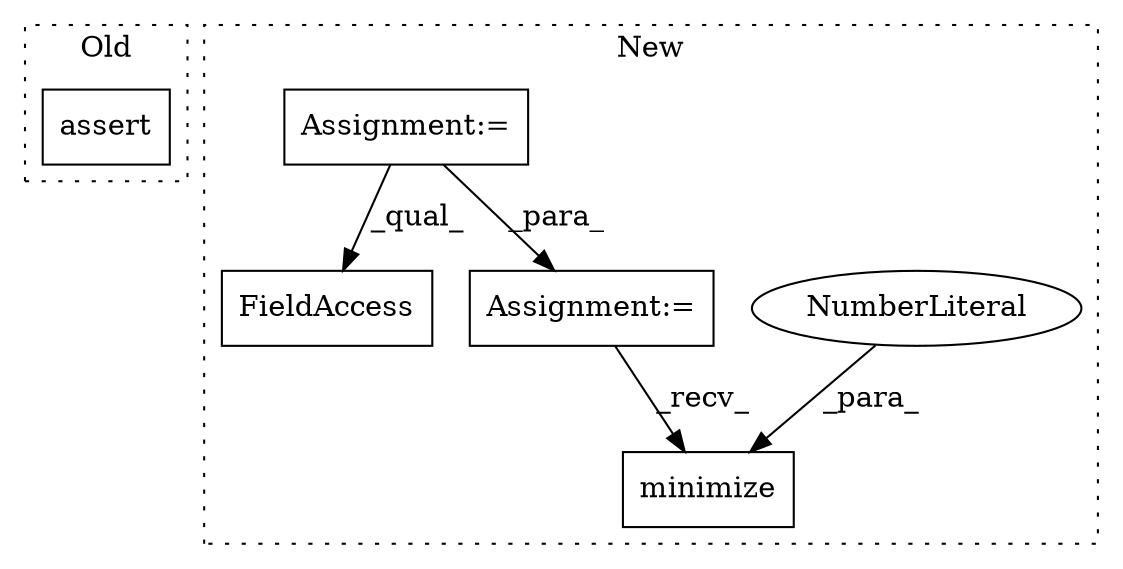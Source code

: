 digraph G {
subgraph cluster0 {
1 [label="assert" a="32" s="3104,3160" l="11,1" shape="box"];
label = "Old";
style="dotted";
}
subgraph cluster1 {
2 [label="minimize" a="32" s="2055,2069" l="9,1" shape="box"];
3 [label="NumberLiteral" a="34" s="2066" l="3" shape="ellipse"];
4 [label="Assignment:=" a="7" s="1747" l="6" shape="box"];
5 [label="FieldAccess" a="22" s="2012" l="12" shape="box"];
6 [label="Assignment:=" a="7" s="2011" l="1" shape="box"];
label = "New";
style="dotted";
}
3 -> 2 [label="_para_"];
4 -> 6 [label="_para_"];
4 -> 5 [label="_qual_"];
6 -> 2 [label="_recv_"];
}
